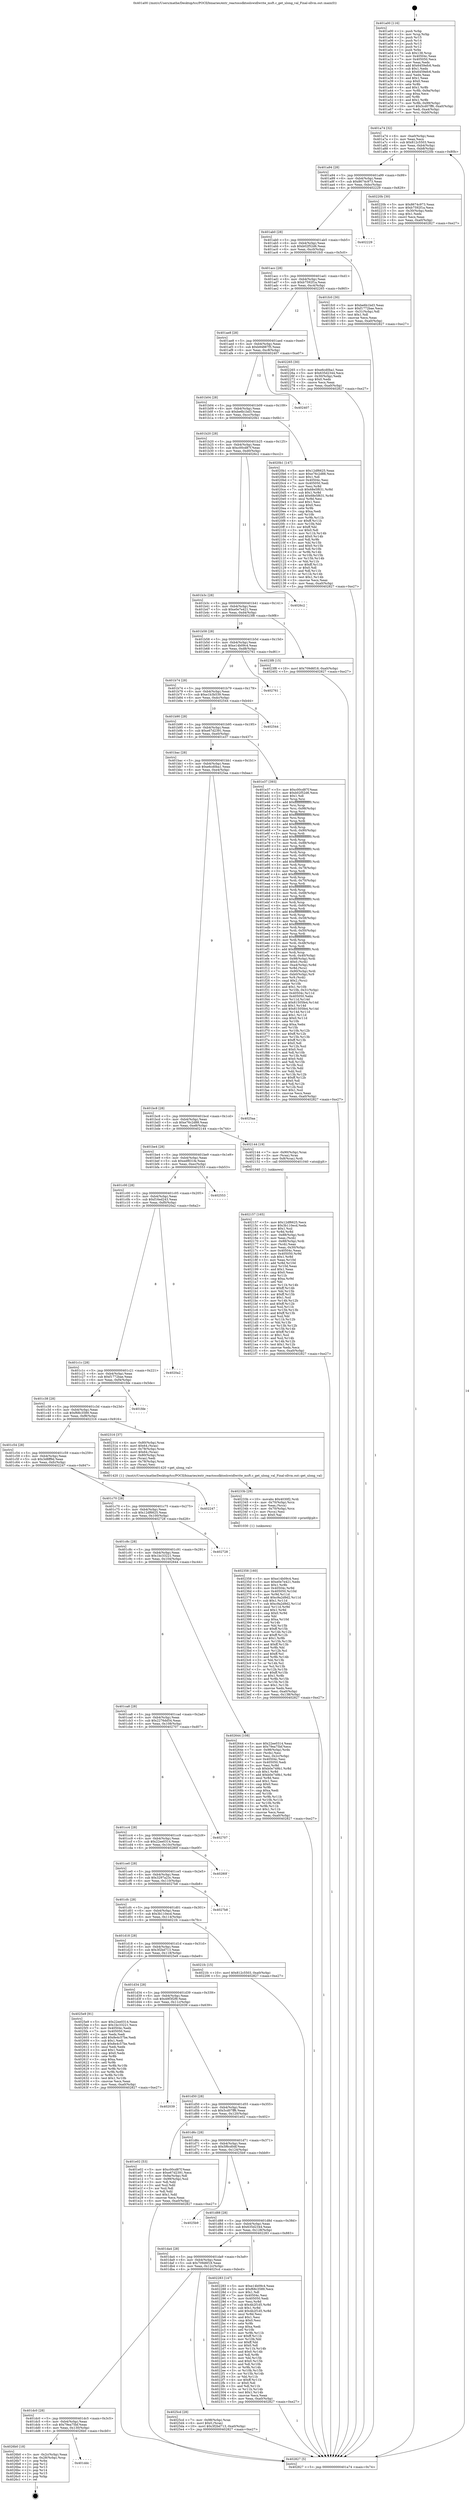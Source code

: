 digraph "0x401a00" {
  label = "0x401a00 (/mnt/c/Users/mathe/Desktop/tcc/POCII/binaries/extr_reactossdktoolswidlwrite_msft.c_get_ulong_val_Final-ollvm.out::main(0))"
  labelloc = "t"
  node[shape=record]

  Entry [label="",width=0.3,height=0.3,shape=circle,fillcolor=black,style=filled]
  "0x401a74" [label="{
     0x401a74 [32]\l
     | [instrs]\l
     &nbsp;&nbsp;0x401a74 \<+6\>: mov -0xa0(%rbp),%eax\l
     &nbsp;&nbsp;0x401a7a \<+2\>: mov %eax,%ecx\l
     &nbsp;&nbsp;0x401a7c \<+6\>: sub $0x812c5503,%ecx\l
     &nbsp;&nbsp;0x401a82 \<+6\>: mov %eax,-0xb4(%rbp)\l
     &nbsp;&nbsp;0x401a88 \<+6\>: mov %ecx,-0xb8(%rbp)\l
     &nbsp;&nbsp;0x401a8e \<+6\>: je 000000000040220b \<main+0x80b\>\l
  }"]
  "0x40220b" [label="{
     0x40220b [30]\l
     | [instrs]\l
     &nbsp;&nbsp;0x40220b \<+5\>: mov $0x8674c973,%eax\l
     &nbsp;&nbsp;0x402210 \<+5\>: mov $0xb7592f1a,%ecx\l
     &nbsp;&nbsp;0x402215 \<+3\>: mov -0x30(%rbp),%edx\l
     &nbsp;&nbsp;0x402218 \<+3\>: cmp $0x1,%edx\l
     &nbsp;&nbsp;0x40221b \<+3\>: cmovl %ecx,%eax\l
     &nbsp;&nbsp;0x40221e \<+6\>: mov %eax,-0xa0(%rbp)\l
     &nbsp;&nbsp;0x402224 \<+5\>: jmp 0000000000402827 \<main+0xe27\>\l
  }"]
  "0x401a94" [label="{
     0x401a94 [28]\l
     | [instrs]\l
     &nbsp;&nbsp;0x401a94 \<+5\>: jmp 0000000000401a99 \<main+0x99\>\l
     &nbsp;&nbsp;0x401a99 \<+6\>: mov -0xb4(%rbp),%eax\l
     &nbsp;&nbsp;0x401a9f \<+5\>: sub $0x8674c973,%eax\l
     &nbsp;&nbsp;0x401aa4 \<+6\>: mov %eax,-0xbc(%rbp)\l
     &nbsp;&nbsp;0x401aaa \<+6\>: je 0000000000402229 \<main+0x829\>\l
  }"]
  Exit [label="",width=0.3,height=0.3,shape=circle,fillcolor=black,style=filled,peripheries=2]
  "0x402229" [label="{
     0x402229\l
  }", style=dashed]
  "0x401ab0" [label="{
     0x401ab0 [28]\l
     | [instrs]\l
     &nbsp;&nbsp;0x401ab0 \<+5\>: jmp 0000000000401ab5 \<main+0xb5\>\l
     &nbsp;&nbsp;0x401ab5 \<+6\>: mov -0xb4(%rbp),%eax\l
     &nbsp;&nbsp;0x401abb \<+5\>: sub $0xb02f52d6,%eax\l
     &nbsp;&nbsp;0x401ac0 \<+6\>: mov %eax,-0xc0(%rbp)\l
     &nbsp;&nbsp;0x401ac6 \<+6\>: je 0000000000401fc0 \<main+0x5c0\>\l
  }"]
  "0x401ddc" [label="{
     0x401ddc\l
  }", style=dashed]
  "0x401fc0" [label="{
     0x401fc0 [30]\l
     | [instrs]\l
     &nbsp;&nbsp;0x401fc0 \<+5\>: mov $0xbe6b1bd3,%eax\l
     &nbsp;&nbsp;0x401fc5 \<+5\>: mov $0xf1772bae,%ecx\l
     &nbsp;&nbsp;0x401fca \<+3\>: mov -0x31(%rbp),%dl\l
     &nbsp;&nbsp;0x401fcd \<+3\>: test $0x1,%dl\l
     &nbsp;&nbsp;0x401fd0 \<+3\>: cmovne %ecx,%eax\l
     &nbsp;&nbsp;0x401fd3 \<+6\>: mov %eax,-0xa0(%rbp)\l
     &nbsp;&nbsp;0x401fd9 \<+5\>: jmp 0000000000402827 \<main+0xe27\>\l
  }"]
  "0x401acc" [label="{
     0x401acc [28]\l
     | [instrs]\l
     &nbsp;&nbsp;0x401acc \<+5\>: jmp 0000000000401ad1 \<main+0xd1\>\l
     &nbsp;&nbsp;0x401ad1 \<+6\>: mov -0xb4(%rbp),%eax\l
     &nbsp;&nbsp;0x401ad7 \<+5\>: sub $0xb7592f1a,%eax\l
     &nbsp;&nbsp;0x401adc \<+6\>: mov %eax,-0xc4(%rbp)\l
     &nbsp;&nbsp;0x401ae2 \<+6\>: je 0000000000402265 \<main+0x865\>\l
  }"]
  "0x4026b0" [label="{
     0x4026b0 [18]\l
     | [instrs]\l
     &nbsp;&nbsp;0x4026b0 \<+3\>: mov -0x2c(%rbp),%eax\l
     &nbsp;&nbsp;0x4026b3 \<+4\>: lea -0x28(%rbp),%rsp\l
     &nbsp;&nbsp;0x4026b7 \<+1\>: pop %rbx\l
     &nbsp;&nbsp;0x4026b8 \<+2\>: pop %r12\l
     &nbsp;&nbsp;0x4026ba \<+2\>: pop %r13\l
     &nbsp;&nbsp;0x4026bc \<+2\>: pop %r14\l
     &nbsp;&nbsp;0x4026be \<+2\>: pop %r15\l
     &nbsp;&nbsp;0x4026c0 \<+1\>: pop %rbp\l
     &nbsp;&nbsp;0x4026c1 \<+1\>: ret\l
  }"]
  "0x402265" [label="{
     0x402265 [30]\l
     | [instrs]\l
     &nbsp;&nbsp;0x402265 \<+5\>: mov $0xe6cd0ba1,%eax\l
     &nbsp;&nbsp;0x40226a \<+5\>: mov $0x635d2344,%ecx\l
     &nbsp;&nbsp;0x40226f \<+3\>: mov -0x30(%rbp),%edx\l
     &nbsp;&nbsp;0x402272 \<+3\>: cmp $0x0,%edx\l
     &nbsp;&nbsp;0x402275 \<+3\>: cmove %ecx,%eax\l
     &nbsp;&nbsp;0x402278 \<+6\>: mov %eax,-0xa0(%rbp)\l
     &nbsp;&nbsp;0x40227e \<+5\>: jmp 0000000000402827 \<main+0xe27\>\l
  }"]
  "0x401ae8" [label="{
     0x401ae8 [28]\l
     | [instrs]\l
     &nbsp;&nbsp;0x401ae8 \<+5\>: jmp 0000000000401aed \<main+0xed\>\l
     &nbsp;&nbsp;0x401aed \<+6\>: mov -0xb4(%rbp),%eax\l
     &nbsp;&nbsp;0x401af3 \<+5\>: sub $0xb94887f5,%eax\l
     &nbsp;&nbsp;0x401af8 \<+6\>: mov %eax,-0xc8(%rbp)\l
     &nbsp;&nbsp;0x401afe \<+6\>: je 0000000000402407 \<main+0xa07\>\l
  }"]
  "0x401dc0" [label="{
     0x401dc0 [28]\l
     | [instrs]\l
     &nbsp;&nbsp;0x401dc0 \<+5\>: jmp 0000000000401dc5 \<main+0x3c5\>\l
     &nbsp;&nbsp;0x401dc5 \<+6\>: mov -0xb4(%rbp),%eax\l
     &nbsp;&nbsp;0x401dcb \<+5\>: sub $0x79ea75bf,%eax\l
     &nbsp;&nbsp;0x401dd0 \<+6\>: mov %eax,-0x130(%rbp)\l
     &nbsp;&nbsp;0x401dd6 \<+6\>: je 00000000004026b0 \<main+0xcb0\>\l
  }"]
  "0x402407" [label="{
     0x402407\l
  }", style=dashed]
  "0x401b04" [label="{
     0x401b04 [28]\l
     | [instrs]\l
     &nbsp;&nbsp;0x401b04 \<+5\>: jmp 0000000000401b09 \<main+0x109\>\l
     &nbsp;&nbsp;0x401b09 \<+6\>: mov -0xb4(%rbp),%eax\l
     &nbsp;&nbsp;0x401b0f \<+5\>: sub $0xbe6b1bd3,%eax\l
     &nbsp;&nbsp;0x401b14 \<+6\>: mov %eax,-0xcc(%rbp)\l
     &nbsp;&nbsp;0x401b1a \<+6\>: je 00000000004020b1 \<main+0x6b1\>\l
  }"]
  "0x4025cd" [label="{
     0x4025cd [28]\l
     | [instrs]\l
     &nbsp;&nbsp;0x4025cd \<+7\>: mov -0x98(%rbp),%rax\l
     &nbsp;&nbsp;0x4025d4 \<+6\>: movl $0x0,(%rax)\l
     &nbsp;&nbsp;0x4025da \<+10\>: movl $0x3f2bd713,-0xa0(%rbp)\l
     &nbsp;&nbsp;0x4025e4 \<+5\>: jmp 0000000000402827 \<main+0xe27\>\l
  }"]
  "0x4020b1" [label="{
     0x4020b1 [147]\l
     | [instrs]\l
     &nbsp;&nbsp;0x4020b1 \<+5\>: mov $0x12df6625,%eax\l
     &nbsp;&nbsp;0x4020b6 \<+5\>: mov $0xe76c2d88,%ecx\l
     &nbsp;&nbsp;0x4020bb \<+2\>: mov $0x1,%dl\l
     &nbsp;&nbsp;0x4020bd \<+7\>: mov 0x40504c,%esi\l
     &nbsp;&nbsp;0x4020c4 \<+7\>: mov 0x405050,%edi\l
     &nbsp;&nbsp;0x4020cb \<+3\>: mov %esi,%r8d\l
     &nbsp;&nbsp;0x4020ce \<+7\>: sub $0x68e5f631,%r8d\l
     &nbsp;&nbsp;0x4020d5 \<+4\>: sub $0x1,%r8d\l
     &nbsp;&nbsp;0x4020d9 \<+7\>: add $0x68e5f631,%r8d\l
     &nbsp;&nbsp;0x4020e0 \<+4\>: imul %r8d,%esi\l
     &nbsp;&nbsp;0x4020e4 \<+3\>: and $0x1,%esi\l
     &nbsp;&nbsp;0x4020e7 \<+3\>: cmp $0x0,%esi\l
     &nbsp;&nbsp;0x4020ea \<+4\>: sete %r9b\l
     &nbsp;&nbsp;0x4020ee \<+3\>: cmp $0xa,%edi\l
     &nbsp;&nbsp;0x4020f1 \<+4\>: setl %r10b\l
     &nbsp;&nbsp;0x4020f5 \<+3\>: mov %r9b,%r11b\l
     &nbsp;&nbsp;0x4020f8 \<+4\>: xor $0xff,%r11b\l
     &nbsp;&nbsp;0x4020fc \<+3\>: mov %r10b,%bl\l
     &nbsp;&nbsp;0x4020ff \<+3\>: xor $0xff,%bl\l
     &nbsp;&nbsp;0x402102 \<+3\>: xor $0x0,%dl\l
     &nbsp;&nbsp;0x402105 \<+3\>: mov %r11b,%r14b\l
     &nbsp;&nbsp;0x402108 \<+4\>: and $0x0,%r14b\l
     &nbsp;&nbsp;0x40210c \<+3\>: and %dl,%r9b\l
     &nbsp;&nbsp;0x40210f \<+3\>: mov %bl,%r15b\l
     &nbsp;&nbsp;0x402112 \<+4\>: and $0x0,%r15b\l
     &nbsp;&nbsp;0x402116 \<+3\>: and %dl,%r10b\l
     &nbsp;&nbsp;0x402119 \<+3\>: or %r9b,%r14b\l
     &nbsp;&nbsp;0x40211c \<+3\>: or %r10b,%r15b\l
     &nbsp;&nbsp;0x40211f \<+3\>: xor %r15b,%r14b\l
     &nbsp;&nbsp;0x402122 \<+3\>: or %bl,%r11b\l
     &nbsp;&nbsp;0x402125 \<+4\>: xor $0xff,%r11b\l
     &nbsp;&nbsp;0x402129 \<+3\>: or $0x0,%dl\l
     &nbsp;&nbsp;0x40212c \<+3\>: and %dl,%r11b\l
     &nbsp;&nbsp;0x40212f \<+3\>: or %r11b,%r14b\l
     &nbsp;&nbsp;0x402132 \<+4\>: test $0x1,%r14b\l
     &nbsp;&nbsp;0x402136 \<+3\>: cmovne %ecx,%eax\l
     &nbsp;&nbsp;0x402139 \<+6\>: mov %eax,-0xa0(%rbp)\l
     &nbsp;&nbsp;0x40213f \<+5\>: jmp 0000000000402827 \<main+0xe27\>\l
  }"]
  "0x401b20" [label="{
     0x401b20 [28]\l
     | [instrs]\l
     &nbsp;&nbsp;0x401b20 \<+5\>: jmp 0000000000401b25 \<main+0x125\>\l
     &nbsp;&nbsp;0x401b25 \<+6\>: mov -0xb4(%rbp),%eax\l
     &nbsp;&nbsp;0x401b2b \<+5\>: sub $0xc00cd87f,%eax\l
     &nbsp;&nbsp;0x401b30 \<+6\>: mov %eax,-0xd0(%rbp)\l
     &nbsp;&nbsp;0x401b36 \<+6\>: je 00000000004026c2 \<main+0xcc2\>\l
  }"]
  "0x402358" [label="{
     0x402358 [160]\l
     | [instrs]\l
     &nbsp;&nbsp;0x402358 \<+5\>: mov $0xe14b09c4,%esi\l
     &nbsp;&nbsp;0x40235d \<+5\>: mov $0xe0e7e421,%edx\l
     &nbsp;&nbsp;0x402362 \<+3\>: mov $0x1,%r8b\l
     &nbsp;&nbsp;0x402365 \<+8\>: mov 0x40504c,%r9d\l
     &nbsp;&nbsp;0x40236d \<+8\>: mov 0x405050,%r10d\l
     &nbsp;&nbsp;0x402375 \<+3\>: mov %r9d,%r11d\l
     &nbsp;&nbsp;0x402378 \<+7\>: add $0xc9a2d9d2,%r11d\l
     &nbsp;&nbsp;0x40237f \<+4\>: sub $0x1,%r11d\l
     &nbsp;&nbsp;0x402383 \<+7\>: sub $0xc9a2d9d2,%r11d\l
     &nbsp;&nbsp;0x40238a \<+4\>: imul %r11d,%r9d\l
     &nbsp;&nbsp;0x40238e \<+4\>: and $0x1,%r9d\l
     &nbsp;&nbsp;0x402392 \<+4\>: cmp $0x0,%r9d\l
     &nbsp;&nbsp;0x402396 \<+3\>: sete %bl\l
     &nbsp;&nbsp;0x402399 \<+4\>: cmp $0xa,%r10d\l
     &nbsp;&nbsp;0x40239d \<+4\>: setl %r14b\l
     &nbsp;&nbsp;0x4023a1 \<+3\>: mov %bl,%r15b\l
     &nbsp;&nbsp;0x4023a4 \<+4\>: xor $0xff,%r15b\l
     &nbsp;&nbsp;0x4023a8 \<+3\>: mov %r14b,%r12b\l
     &nbsp;&nbsp;0x4023ab \<+4\>: xor $0xff,%r12b\l
     &nbsp;&nbsp;0x4023af \<+4\>: xor $0x1,%r8b\l
     &nbsp;&nbsp;0x4023b3 \<+3\>: mov %r15b,%r13b\l
     &nbsp;&nbsp;0x4023b6 \<+4\>: and $0xff,%r13b\l
     &nbsp;&nbsp;0x4023ba \<+3\>: and %r8b,%bl\l
     &nbsp;&nbsp;0x4023bd \<+3\>: mov %r12b,%cl\l
     &nbsp;&nbsp;0x4023c0 \<+3\>: and $0xff,%cl\l
     &nbsp;&nbsp;0x4023c3 \<+3\>: and %r8b,%r14b\l
     &nbsp;&nbsp;0x4023c6 \<+3\>: or %bl,%r13b\l
     &nbsp;&nbsp;0x4023c9 \<+3\>: or %r14b,%cl\l
     &nbsp;&nbsp;0x4023cc \<+3\>: xor %cl,%r13b\l
     &nbsp;&nbsp;0x4023cf \<+3\>: or %r12b,%r15b\l
     &nbsp;&nbsp;0x4023d2 \<+4\>: xor $0xff,%r15b\l
     &nbsp;&nbsp;0x4023d6 \<+4\>: or $0x1,%r8b\l
     &nbsp;&nbsp;0x4023da \<+3\>: and %r8b,%r15b\l
     &nbsp;&nbsp;0x4023dd \<+3\>: or %r15b,%r13b\l
     &nbsp;&nbsp;0x4023e0 \<+4\>: test $0x1,%r13b\l
     &nbsp;&nbsp;0x4023e4 \<+3\>: cmovne %edx,%esi\l
     &nbsp;&nbsp;0x4023e7 \<+6\>: mov %esi,-0xa0(%rbp)\l
     &nbsp;&nbsp;0x4023ed \<+6\>: mov %eax,-0x138(%rbp)\l
     &nbsp;&nbsp;0x4023f3 \<+5\>: jmp 0000000000402827 \<main+0xe27\>\l
  }"]
  "0x4026c2" [label="{
     0x4026c2\l
  }", style=dashed]
  "0x401b3c" [label="{
     0x401b3c [28]\l
     | [instrs]\l
     &nbsp;&nbsp;0x401b3c \<+5\>: jmp 0000000000401b41 \<main+0x141\>\l
     &nbsp;&nbsp;0x401b41 \<+6\>: mov -0xb4(%rbp),%eax\l
     &nbsp;&nbsp;0x401b47 \<+5\>: sub $0xe0e7e421,%eax\l
     &nbsp;&nbsp;0x401b4c \<+6\>: mov %eax,-0xd4(%rbp)\l
     &nbsp;&nbsp;0x401b52 \<+6\>: je 00000000004023f8 \<main+0x9f8\>\l
  }"]
  "0x40233b" [label="{
     0x40233b [29]\l
     | [instrs]\l
     &nbsp;&nbsp;0x40233b \<+10\>: movabs $0x4030f2,%rdi\l
     &nbsp;&nbsp;0x402345 \<+4\>: mov -0x70(%rbp),%rcx\l
     &nbsp;&nbsp;0x402349 \<+2\>: mov %eax,(%rcx)\l
     &nbsp;&nbsp;0x40234b \<+4\>: mov -0x70(%rbp),%rcx\l
     &nbsp;&nbsp;0x40234f \<+2\>: mov (%rcx),%esi\l
     &nbsp;&nbsp;0x402351 \<+2\>: mov $0x0,%al\l
     &nbsp;&nbsp;0x402353 \<+5\>: call 0000000000401030 \<printf@plt\>\l
     | [calls]\l
     &nbsp;&nbsp;0x401030 \{1\} (unknown)\l
  }"]
  "0x4023f8" [label="{
     0x4023f8 [15]\l
     | [instrs]\l
     &nbsp;&nbsp;0x4023f8 \<+10\>: movl $0x709d6f18,-0xa0(%rbp)\l
     &nbsp;&nbsp;0x402402 \<+5\>: jmp 0000000000402827 \<main+0xe27\>\l
  }"]
  "0x401b58" [label="{
     0x401b58 [28]\l
     | [instrs]\l
     &nbsp;&nbsp;0x401b58 \<+5\>: jmp 0000000000401b5d \<main+0x15d\>\l
     &nbsp;&nbsp;0x401b5d \<+6\>: mov -0xb4(%rbp),%eax\l
     &nbsp;&nbsp;0x401b63 \<+5\>: sub $0xe14b09c4,%eax\l
     &nbsp;&nbsp;0x401b68 \<+6\>: mov %eax,-0xd8(%rbp)\l
     &nbsp;&nbsp;0x401b6e \<+6\>: je 0000000000402761 \<main+0xd61\>\l
  }"]
  "0x401da4" [label="{
     0x401da4 [28]\l
     | [instrs]\l
     &nbsp;&nbsp;0x401da4 \<+5\>: jmp 0000000000401da9 \<main+0x3a9\>\l
     &nbsp;&nbsp;0x401da9 \<+6\>: mov -0xb4(%rbp),%eax\l
     &nbsp;&nbsp;0x401daf \<+5\>: sub $0x709d6f18,%eax\l
     &nbsp;&nbsp;0x401db4 \<+6\>: mov %eax,-0x12c(%rbp)\l
     &nbsp;&nbsp;0x401dba \<+6\>: je 00000000004025cd \<main+0xbcd\>\l
  }"]
  "0x402761" [label="{
     0x402761\l
  }", style=dashed]
  "0x401b74" [label="{
     0x401b74 [28]\l
     | [instrs]\l
     &nbsp;&nbsp;0x401b74 \<+5\>: jmp 0000000000401b79 \<main+0x179\>\l
     &nbsp;&nbsp;0x401b79 \<+6\>: mov -0xb4(%rbp),%eax\l
     &nbsp;&nbsp;0x401b7f \<+5\>: sub $0xe1b3b539,%eax\l
     &nbsp;&nbsp;0x401b84 \<+6\>: mov %eax,-0xdc(%rbp)\l
     &nbsp;&nbsp;0x401b8a \<+6\>: je 0000000000402544 \<main+0xb44\>\l
  }"]
  "0x402283" [label="{
     0x402283 [147]\l
     | [instrs]\l
     &nbsp;&nbsp;0x402283 \<+5\>: mov $0xe14b09c4,%eax\l
     &nbsp;&nbsp;0x402288 \<+5\>: mov $0xf68c3589,%ecx\l
     &nbsp;&nbsp;0x40228d \<+2\>: mov $0x1,%dl\l
     &nbsp;&nbsp;0x40228f \<+7\>: mov 0x40504c,%esi\l
     &nbsp;&nbsp;0x402296 \<+7\>: mov 0x405050,%edi\l
     &nbsp;&nbsp;0x40229d \<+3\>: mov %esi,%r8d\l
     &nbsp;&nbsp;0x4022a0 \<+7\>: sub $0x4b2f1d5,%r8d\l
     &nbsp;&nbsp;0x4022a7 \<+4\>: sub $0x1,%r8d\l
     &nbsp;&nbsp;0x4022ab \<+7\>: add $0x4b2f1d5,%r8d\l
     &nbsp;&nbsp;0x4022b2 \<+4\>: imul %r8d,%esi\l
     &nbsp;&nbsp;0x4022b6 \<+3\>: and $0x1,%esi\l
     &nbsp;&nbsp;0x4022b9 \<+3\>: cmp $0x0,%esi\l
     &nbsp;&nbsp;0x4022bc \<+4\>: sete %r9b\l
     &nbsp;&nbsp;0x4022c0 \<+3\>: cmp $0xa,%edi\l
     &nbsp;&nbsp;0x4022c3 \<+4\>: setl %r10b\l
     &nbsp;&nbsp;0x4022c7 \<+3\>: mov %r9b,%r11b\l
     &nbsp;&nbsp;0x4022ca \<+4\>: xor $0xff,%r11b\l
     &nbsp;&nbsp;0x4022ce \<+3\>: mov %r10b,%bl\l
     &nbsp;&nbsp;0x4022d1 \<+3\>: xor $0xff,%bl\l
     &nbsp;&nbsp;0x4022d4 \<+3\>: xor $0x0,%dl\l
     &nbsp;&nbsp;0x4022d7 \<+3\>: mov %r11b,%r14b\l
     &nbsp;&nbsp;0x4022da \<+4\>: and $0x0,%r14b\l
     &nbsp;&nbsp;0x4022de \<+3\>: and %dl,%r9b\l
     &nbsp;&nbsp;0x4022e1 \<+3\>: mov %bl,%r15b\l
     &nbsp;&nbsp;0x4022e4 \<+4\>: and $0x0,%r15b\l
     &nbsp;&nbsp;0x4022e8 \<+3\>: and %dl,%r10b\l
     &nbsp;&nbsp;0x4022eb \<+3\>: or %r9b,%r14b\l
     &nbsp;&nbsp;0x4022ee \<+3\>: or %r10b,%r15b\l
     &nbsp;&nbsp;0x4022f1 \<+3\>: xor %r15b,%r14b\l
     &nbsp;&nbsp;0x4022f4 \<+3\>: or %bl,%r11b\l
     &nbsp;&nbsp;0x4022f7 \<+4\>: xor $0xff,%r11b\l
     &nbsp;&nbsp;0x4022fb \<+3\>: or $0x0,%dl\l
     &nbsp;&nbsp;0x4022fe \<+3\>: and %dl,%r11b\l
     &nbsp;&nbsp;0x402301 \<+3\>: or %r11b,%r14b\l
     &nbsp;&nbsp;0x402304 \<+4\>: test $0x1,%r14b\l
     &nbsp;&nbsp;0x402308 \<+3\>: cmovne %ecx,%eax\l
     &nbsp;&nbsp;0x40230b \<+6\>: mov %eax,-0xa0(%rbp)\l
     &nbsp;&nbsp;0x402311 \<+5\>: jmp 0000000000402827 \<main+0xe27\>\l
  }"]
  "0x402544" [label="{
     0x402544\l
  }", style=dashed]
  "0x401b90" [label="{
     0x401b90 [28]\l
     | [instrs]\l
     &nbsp;&nbsp;0x401b90 \<+5\>: jmp 0000000000401b95 \<main+0x195\>\l
     &nbsp;&nbsp;0x401b95 \<+6\>: mov -0xb4(%rbp),%eax\l
     &nbsp;&nbsp;0x401b9b \<+5\>: sub $0xe67d2391,%eax\l
     &nbsp;&nbsp;0x401ba0 \<+6\>: mov %eax,-0xe0(%rbp)\l
     &nbsp;&nbsp;0x401ba6 \<+6\>: je 0000000000401e37 \<main+0x437\>\l
  }"]
  "0x401d88" [label="{
     0x401d88 [28]\l
     | [instrs]\l
     &nbsp;&nbsp;0x401d88 \<+5\>: jmp 0000000000401d8d \<main+0x38d\>\l
     &nbsp;&nbsp;0x401d8d \<+6\>: mov -0xb4(%rbp),%eax\l
     &nbsp;&nbsp;0x401d93 \<+5\>: sub $0x635d2344,%eax\l
     &nbsp;&nbsp;0x401d98 \<+6\>: mov %eax,-0x128(%rbp)\l
     &nbsp;&nbsp;0x401d9e \<+6\>: je 0000000000402283 \<main+0x883\>\l
  }"]
  "0x401e37" [label="{
     0x401e37 [393]\l
     | [instrs]\l
     &nbsp;&nbsp;0x401e37 \<+5\>: mov $0xc00cd87f,%eax\l
     &nbsp;&nbsp;0x401e3c \<+5\>: mov $0xb02f52d6,%ecx\l
     &nbsp;&nbsp;0x401e41 \<+2\>: mov $0x1,%dl\l
     &nbsp;&nbsp;0x401e43 \<+3\>: mov %rsp,%rsi\l
     &nbsp;&nbsp;0x401e46 \<+4\>: add $0xfffffffffffffff0,%rsi\l
     &nbsp;&nbsp;0x401e4a \<+3\>: mov %rsi,%rsp\l
     &nbsp;&nbsp;0x401e4d \<+7\>: mov %rsi,-0x98(%rbp)\l
     &nbsp;&nbsp;0x401e54 \<+3\>: mov %rsp,%rsi\l
     &nbsp;&nbsp;0x401e57 \<+4\>: add $0xfffffffffffffff0,%rsi\l
     &nbsp;&nbsp;0x401e5b \<+3\>: mov %rsi,%rsp\l
     &nbsp;&nbsp;0x401e5e \<+3\>: mov %rsp,%rdi\l
     &nbsp;&nbsp;0x401e61 \<+4\>: add $0xfffffffffffffff0,%rdi\l
     &nbsp;&nbsp;0x401e65 \<+3\>: mov %rdi,%rsp\l
     &nbsp;&nbsp;0x401e68 \<+7\>: mov %rdi,-0x90(%rbp)\l
     &nbsp;&nbsp;0x401e6f \<+3\>: mov %rsp,%rdi\l
     &nbsp;&nbsp;0x401e72 \<+4\>: add $0xfffffffffffffff0,%rdi\l
     &nbsp;&nbsp;0x401e76 \<+3\>: mov %rdi,%rsp\l
     &nbsp;&nbsp;0x401e79 \<+7\>: mov %rdi,-0x88(%rbp)\l
     &nbsp;&nbsp;0x401e80 \<+3\>: mov %rsp,%rdi\l
     &nbsp;&nbsp;0x401e83 \<+4\>: add $0xfffffffffffffff0,%rdi\l
     &nbsp;&nbsp;0x401e87 \<+3\>: mov %rdi,%rsp\l
     &nbsp;&nbsp;0x401e8a \<+4\>: mov %rdi,-0x80(%rbp)\l
     &nbsp;&nbsp;0x401e8e \<+3\>: mov %rsp,%rdi\l
     &nbsp;&nbsp;0x401e91 \<+4\>: add $0xfffffffffffffff0,%rdi\l
     &nbsp;&nbsp;0x401e95 \<+3\>: mov %rdi,%rsp\l
     &nbsp;&nbsp;0x401e98 \<+4\>: mov %rdi,-0x78(%rbp)\l
     &nbsp;&nbsp;0x401e9c \<+3\>: mov %rsp,%rdi\l
     &nbsp;&nbsp;0x401e9f \<+4\>: add $0xfffffffffffffff0,%rdi\l
     &nbsp;&nbsp;0x401ea3 \<+3\>: mov %rdi,%rsp\l
     &nbsp;&nbsp;0x401ea6 \<+4\>: mov %rdi,-0x70(%rbp)\l
     &nbsp;&nbsp;0x401eaa \<+3\>: mov %rsp,%rdi\l
     &nbsp;&nbsp;0x401ead \<+4\>: add $0xfffffffffffffff0,%rdi\l
     &nbsp;&nbsp;0x401eb1 \<+3\>: mov %rdi,%rsp\l
     &nbsp;&nbsp;0x401eb4 \<+4\>: mov %rdi,-0x68(%rbp)\l
     &nbsp;&nbsp;0x401eb8 \<+3\>: mov %rsp,%rdi\l
     &nbsp;&nbsp;0x401ebb \<+4\>: add $0xfffffffffffffff0,%rdi\l
     &nbsp;&nbsp;0x401ebf \<+3\>: mov %rdi,%rsp\l
     &nbsp;&nbsp;0x401ec2 \<+4\>: mov %rdi,-0x60(%rbp)\l
     &nbsp;&nbsp;0x401ec6 \<+3\>: mov %rsp,%rdi\l
     &nbsp;&nbsp;0x401ec9 \<+4\>: add $0xfffffffffffffff0,%rdi\l
     &nbsp;&nbsp;0x401ecd \<+3\>: mov %rdi,%rsp\l
     &nbsp;&nbsp;0x401ed0 \<+4\>: mov %rdi,-0x58(%rbp)\l
     &nbsp;&nbsp;0x401ed4 \<+3\>: mov %rsp,%rdi\l
     &nbsp;&nbsp;0x401ed7 \<+4\>: add $0xfffffffffffffff0,%rdi\l
     &nbsp;&nbsp;0x401edb \<+3\>: mov %rdi,%rsp\l
     &nbsp;&nbsp;0x401ede \<+4\>: mov %rdi,-0x50(%rbp)\l
     &nbsp;&nbsp;0x401ee2 \<+3\>: mov %rsp,%rdi\l
     &nbsp;&nbsp;0x401ee5 \<+4\>: add $0xfffffffffffffff0,%rdi\l
     &nbsp;&nbsp;0x401ee9 \<+3\>: mov %rdi,%rsp\l
     &nbsp;&nbsp;0x401eec \<+4\>: mov %rdi,-0x48(%rbp)\l
     &nbsp;&nbsp;0x401ef0 \<+3\>: mov %rsp,%rdi\l
     &nbsp;&nbsp;0x401ef3 \<+4\>: add $0xfffffffffffffff0,%rdi\l
     &nbsp;&nbsp;0x401ef7 \<+3\>: mov %rdi,%rsp\l
     &nbsp;&nbsp;0x401efa \<+4\>: mov %rdi,-0x40(%rbp)\l
     &nbsp;&nbsp;0x401efe \<+7\>: mov -0x98(%rbp),%rdi\l
     &nbsp;&nbsp;0x401f05 \<+6\>: movl $0x0,(%rdi)\l
     &nbsp;&nbsp;0x401f0b \<+7\>: mov -0xa4(%rbp),%r8d\l
     &nbsp;&nbsp;0x401f12 \<+3\>: mov %r8d,(%rsi)\l
     &nbsp;&nbsp;0x401f15 \<+7\>: mov -0x90(%rbp),%rdi\l
     &nbsp;&nbsp;0x401f1c \<+7\>: mov -0xb0(%rbp),%r9\l
     &nbsp;&nbsp;0x401f23 \<+3\>: mov %r9,(%rdi)\l
     &nbsp;&nbsp;0x401f26 \<+3\>: cmpl $0x2,(%rsi)\l
     &nbsp;&nbsp;0x401f29 \<+4\>: setne %r10b\l
     &nbsp;&nbsp;0x401f2d \<+4\>: and $0x1,%r10b\l
     &nbsp;&nbsp;0x401f31 \<+4\>: mov %r10b,-0x31(%rbp)\l
     &nbsp;&nbsp;0x401f35 \<+8\>: mov 0x40504c,%r11d\l
     &nbsp;&nbsp;0x401f3d \<+7\>: mov 0x405050,%ebx\l
     &nbsp;&nbsp;0x401f44 \<+3\>: mov %r11d,%r14d\l
     &nbsp;&nbsp;0x401f47 \<+7\>: sub $0x81505fe4,%r14d\l
     &nbsp;&nbsp;0x401f4e \<+4\>: sub $0x1,%r14d\l
     &nbsp;&nbsp;0x401f52 \<+7\>: add $0x81505fe4,%r14d\l
     &nbsp;&nbsp;0x401f59 \<+4\>: imul %r14d,%r11d\l
     &nbsp;&nbsp;0x401f5d \<+4\>: and $0x1,%r11d\l
     &nbsp;&nbsp;0x401f61 \<+4\>: cmp $0x0,%r11d\l
     &nbsp;&nbsp;0x401f65 \<+4\>: sete %r10b\l
     &nbsp;&nbsp;0x401f69 \<+3\>: cmp $0xa,%ebx\l
     &nbsp;&nbsp;0x401f6c \<+4\>: setl %r15b\l
     &nbsp;&nbsp;0x401f70 \<+3\>: mov %r10b,%r12b\l
     &nbsp;&nbsp;0x401f73 \<+4\>: xor $0xff,%r12b\l
     &nbsp;&nbsp;0x401f77 \<+3\>: mov %r15b,%r13b\l
     &nbsp;&nbsp;0x401f7a \<+4\>: xor $0xff,%r13b\l
     &nbsp;&nbsp;0x401f7e \<+3\>: xor $0x0,%dl\l
     &nbsp;&nbsp;0x401f81 \<+3\>: mov %r12b,%sil\l
     &nbsp;&nbsp;0x401f84 \<+4\>: and $0x0,%sil\l
     &nbsp;&nbsp;0x401f88 \<+3\>: and %dl,%r10b\l
     &nbsp;&nbsp;0x401f8b \<+3\>: mov %r13b,%dil\l
     &nbsp;&nbsp;0x401f8e \<+4\>: and $0x0,%dil\l
     &nbsp;&nbsp;0x401f92 \<+3\>: and %dl,%r15b\l
     &nbsp;&nbsp;0x401f95 \<+3\>: or %r10b,%sil\l
     &nbsp;&nbsp;0x401f98 \<+3\>: or %r15b,%dil\l
     &nbsp;&nbsp;0x401f9b \<+3\>: xor %dil,%sil\l
     &nbsp;&nbsp;0x401f9e \<+3\>: or %r13b,%r12b\l
     &nbsp;&nbsp;0x401fa1 \<+4\>: xor $0xff,%r12b\l
     &nbsp;&nbsp;0x401fa5 \<+3\>: or $0x0,%dl\l
     &nbsp;&nbsp;0x401fa8 \<+3\>: and %dl,%r12b\l
     &nbsp;&nbsp;0x401fab \<+3\>: or %r12b,%sil\l
     &nbsp;&nbsp;0x401fae \<+4\>: test $0x1,%sil\l
     &nbsp;&nbsp;0x401fb2 \<+3\>: cmovne %ecx,%eax\l
     &nbsp;&nbsp;0x401fb5 \<+6\>: mov %eax,-0xa0(%rbp)\l
     &nbsp;&nbsp;0x401fbb \<+5\>: jmp 0000000000402827 \<main+0xe27\>\l
  }"]
  "0x401bac" [label="{
     0x401bac [28]\l
     | [instrs]\l
     &nbsp;&nbsp;0x401bac \<+5\>: jmp 0000000000401bb1 \<main+0x1b1\>\l
     &nbsp;&nbsp;0x401bb1 \<+6\>: mov -0xb4(%rbp),%eax\l
     &nbsp;&nbsp;0x401bb7 \<+5\>: sub $0xe6cd0ba1,%eax\l
     &nbsp;&nbsp;0x401bbc \<+6\>: mov %eax,-0xe4(%rbp)\l
     &nbsp;&nbsp;0x401bc2 \<+6\>: je 00000000004025aa \<main+0xbaa\>\l
  }"]
  "0x4025b9" [label="{
     0x4025b9\l
  }", style=dashed]
  "0x4025aa" [label="{
     0x4025aa\l
  }", style=dashed]
  "0x401bc8" [label="{
     0x401bc8 [28]\l
     | [instrs]\l
     &nbsp;&nbsp;0x401bc8 \<+5\>: jmp 0000000000401bcd \<main+0x1cd\>\l
     &nbsp;&nbsp;0x401bcd \<+6\>: mov -0xb4(%rbp),%eax\l
     &nbsp;&nbsp;0x401bd3 \<+5\>: sub $0xe76c2d88,%eax\l
     &nbsp;&nbsp;0x401bd8 \<+6\>: mov %eax,-0xe8(%rbp)\l
     &nbsp;&nbsp;0x401bde \<+6\>: je 0000000000402144 \<main+0x744\>\l
  }"]
  "0x402157" [label="{
     0x402157 [165]\l
     | [instrs]\l
     &nbsp;&nbsp;0x402157 \<+5\>: mov $0x12df6625,%ecx\l
     &nbsp;&nbsp;0x40215c \<+5\>: mov $0x3b110ecd,%edx\l
     &nbsp;&nbsp;0x402161 \<+3\>: mov $0x1,%sil\l
     &nbsp;&nbsp;0x402164 \<+3\>: xor %r8d,%r8d\l
     &nbsp;&nbsp;0x402167 \<+7\>: mov -0x88(%rbp),%rdi\l
     &nbsp;&nbsp;0x40216e \<+2\>: mov %eax,(%rdi)\l
     &nbsp;&nbsp;0x402170 \<+7\>: mov -0x88(%rbp),%rdi\l
     &nbsp;&nbsp;0x402177 \<+2\>: mov (%rdi),%eax\l
     &nbsp;&nbsp;0x402179 \<+3\>: mov %eax,-0x30(%rbp)\l
     &nbsp;&nbsp;0x40217c \<+7\>: mov 0x40504c,%eax\l
     &nbsp;&nbsp;0x402183 \<+8\>: mov 0x405050,%r9d\l
     &nbsp;&nbsp;0x40218b \<+4\>: sub $0x1,%r8d\l
     &nbsp;&nbsp;0x40218f \<+3\>: mov %eax,%r10d\l
     &nbsp;&nbsp;0x402192 \<+3\>: add %r8d,%r10d\l
     &nbsp;&nbsp;0x402195 \<+4\>: imul %r10d,%eax\l
     &nbsp;&nbsp;0x402199 \<+3\>: and $0x1,%eax\l
     &nbsp;&nbsp;0x40219c \<+3\>: cmp $0x0,%eax\l
     &nbsp;&nbsp;0x40219f \<+4\>: sete %r11b\l
     &nbsp;&nbsp;0x4021a3 \<+4\>: cmp $0xa,%r9d\l
     &nbsp;&nbsp;0x4021a7 \<+3\>: setl %bl\l
     &nbsp;&nbsp;0x4021aa \<+3\>: mov %r11b,%r14b\l
     &nbsp;&nbsp;0x4021ad \<+4\>: xor $0xff,%r14b\l
     &nbsp;&nbsp;0x4021b1 \<+3\>: mov %bl,%r15b\l
     &nbsp;&nbsp;0x4021b4 \<+4\>: xor $0xff,%r15b\l
     &nbsp;&nbsp;0x4021b8 \<+4\>: xor $0x1,%sil\l
     &nbsp;&nbsp;0x4021bc \<+3\>: mov %r14b,%r12b\l
     &nbsp;&nbsp;0x4021bf \<+4\>: and $0xff,%r12b\l
     &nbsp;&nbsp;0x4021c3 \<+3\>: and %sil,%r11b\l
     &nbsp;&nbsp;0x4021c6 \<+3\>: mov %r15b,%r13b\l
     &nbsp;&nbsp;0x4021c9 \<+4\>: and $0xff,%r13b\l
     &nbsp;&nbsp;0x4021cd \<+3\>: and %sil,%bl\l
     &nbsp;&nbsp;0x4021d0 \<+3\>: or %r11b,%r12b\l
     &nbsp;&nbsp;0x4021d3 \<+3\>: or %bl,%r13b\l
     &nbsp;&nbsp;0x4021d6 \<+3\>: xor %r13b,%r12b\l
     &nbsp;&nbsp;0x4021d9 \<+3\>: or %r15b,%r14b\l
     &nbsp;&nbsp;0x4021dc \<+4\>: xor $0xff,%r14b\l
     &nbsp;&nbsp;0x4021e0 \<+4\>: or $0x1,%sil\l
     &nbsp;&nbsp;0x4021e4 \<+3\>: and %sil,%r14b\l
     &nbsp;&nbsp;0x4021e7 \<+3\>: or %r14b,%r12b\l
     &nbsp;&nbsp;0x4021ea \<+4\>: test $0x1,%r12b\l
     &nbsp;&nbsp;0x4021ee \<+3\>: cmovne %edx,%ecx\l
     &nbsp;&nbsp;0x4021f1 \<+6\>: mov %ecx,-0xa0(%rbp)\l
     &nbsp;&nbsp;0x4021f7 \<+5\>: jmp 0000000000402827 \<main+0xe27\>\l
  }"]
  "0x402144" [label="{
     0x402144 [19]\l
     | [instrs]\l
     &nbsp;&nbsp;0x402144 \<+7\>: mov -0x90(%rbp),%rax\l
     &nbsp;&nbsp;0x40214b \<+3\>: mov (%rax),%rax\l
     &nbsp;&nbsp;0x40214e \<+4\>: mov 0x8(%rax),%rdi\l
     &nbsp;&nbsp;0x402152 \<+5\>: call 0000000000401040 \<atoi@plt\>\l
     | [calls]\l
     &nbsp;&nbsp;0x401040 \{1\} (unknown)\l
  }"]
  "0x401be4" [label="{
     0x401be4 [28]\l
     | [instrs]\l
     &nbsp;&nbsp;0x401be4 \<+5\>: jmp 0000000000401be9 \<main+0x1e9\>\l
     &nbsp;&nbsp;0x401be9 \<+6\>: mov -0xb4(%rbp),%eax\l
     &nbsp;&nbsp;0x401bef \<+5\>: sub $0xedf831fe,%eax\l
     &nbsp;&nbsp;0x401bf4 \<+6\>: mov %eax,-0xec(%rbp)\l
     &nbsp;&nbsp;0x401bfa \<+6\>: je 0000000000402553 \<main+0xb53\>\l
  }"]
  "0x401a00" [label="{
     0x401a00 [116]\l
     | [instrs]\l
     &nbsp;&nbsp;0x401a00 \<+1\>: push %rbp\l
     &nbsp;&nbsp;0x401a01 \<+3\>: mov %rsp,%rbp\l
     &nbsp;&nbsp;0x401a04 \<+2\>: push %r15\l
     &nbsp;&nbsp;0x401a06 \<+2\>: push %r14\l
     &nbsp;&nbsp;0x401a08 \<+2\>: push %r13\l
     &nbsp;&nbsp;0x401a0a \<+2\>: push %r12\l
     &nbsp;&nbsp;0x401a0c \<+1\>: push %rbx\l
     &nbsp;&nbsp;0x401a0d \<+7\>: sub $0x138,%rsp\l
     &nbsp;&nbsp;0x401a14 \<+7\>: mov 0x40504c,%eax\l
     &nbsp;&nbsp;0x401a1b \<+7\>: mov 0x405050,%ecx\l
     &nbsp;&nbsp;0x401a22 \<+2\>: mov %eax,%edx\l
     &nbsp;&nbsp;0x401a24 \<+6\>: add $0x6459efc6,%edx\l
     &nbsp;&nbsp;0x401a2a \<+3\>: sub $0x1,%edx\l
     &nbsp;&nbsp;0x401a2d \<+6\>: sub $0x6459efc6,%edx\l
     &nbsp;&nbsp;0x401a33 \<+3\>: imul %edx,%eax\l
     &nbsp;&nbsp;0x401a36 \<+3\>: and $0x1,%eax\l
     &nbsp;&nbsp;0x401a39 \<+3\>: cmp $0x0,%eax\l
     &nbsp;&nbsp;0x401a3c \<+4\>: sete %r8b\l
     &nbsp;&nbsp;0x401a40 \<+4\>: and $0x1,%r8b\l
     &nbsp;&nbsp;0x401a44 \<+7\>: mov %r8b,-0x9a(%rbp)\l
     &nbsp;&nbsp;0x401a4b \<+3\>: cmp $0xa,%ecx\l
     &nbsp;&nbsp;0x401a4e \<+4\>: setl %r8b\l
     &nbsp;&nbsp;0x401a52 \<+4\>: and $0x1,%r8b\l
     &nbsp;&nbsp;0x401a56 \<+7\>: mov %r8b,-0x99(%rbp)\l
     &nbsp;&nbsp;0x401a5d \<+10\>: movl $0x5cd07ff6,-0xa0(%rbp)\l
     &nbsp;&nbsp;0x401a67 \<+6\>: mov %edi,-0xa4(%rbp)\l
     &nbsp;&nbsp;0x401a6d \<+7\>: mov %rsi,-0xb0(%rbp)\l
  }"]
  "0x402553" [label="{
     0x402553\l
  }", style=dashed]
  "0x401c00" [label="{
     0x401c00 [28]\l
     | [instrs]\l
     &nbsp;&nbsp;0x401c00 \<+5\>: jmp 0000000000401c05 \<main+0x205\>\l
     &nbsp;&nbsp;0x401c05 \<+6\>: mov -0xb4(%rbp),%eax\l
     &nbsp;&nbsp;0x401c0b \<+5\>: sub $0xf16ed243,%eax\l
     &nbsp;&nbsp;0x401c10 \<+6\>: mov %eax,-0xf0(%rbp)\l
     &nbsp;&nbsp;0x401c16 \<+6\>: je 00000000004020a2 \<main+0x6a2\>\l
  }"]
  "0x402827" [label="{
     0x402827 [5]\l
     | [instrs]\l
     &nbsp;&nbsp;0x402827 \<+5\>: jmp 0000000000401a74 \<main+0x74\>\l
  }"]
  "0x4020a2" [label="{
     0x4020a2\l
  }", style=dashed]
  "0x401c1c" [label="{
     0x401c1c [28]\l
     | [instrs]\l
     &nbsp;&nbsp;0x401c1c \<+5\>: jmp 0000000000401c21 \<main+0x221\>\l
     &nbsp;&nbsp;0x401c21 \<+6\>: mov -0xb4(%rbp),%eax\l
     &nbsp;&nbsp;0x401c27 \<+5\>: sub $0xf1772bae,%eax\l
     &nbsp;&nbsp;0x401c2c \<+6\>: mov %eax,-0xf4(%rbp)\l
     &nbsp;&nbsp;0x401c32 \<+6\>: je 0000000000401fde \<main+0x5de\>\l
  }"]
  "0x401d6c" [label="{
     0x401d6c [28]\l
     | [instrs]\l
     &nbsp;&nbsp;0x401d6c \<+5\>: jmp 0000000000401d71 \<main+0x371\>\l
     &nbsp;&nbsp;0x401d71 \<+6\>: mov -0xb4(%rbp),%eax\l
     &nbsp;&nbsp;0x401d77 \<+5\>: sub $0x5f6cd0df,%eax\l
     &nbsp;&nbsp;0x401d7c \<+6\>: mov %eax,-0x124(%rbp)\l
     &nbsp;&nbsp;0x401d82 \<+6\>: je 00000000004025b9 \<main+0xbb9\>\l
  }"]
  "0x401fde" [label="{
     0x401fde\l
  }", style=dashed]
  "0x401c38" [label="{
     0x401c38 [28]\l
     | [instrs]\l
     &nbsp;&nbsp;0x401c38 \<+5\>: jmp 0000000000401c3d \<main+0x23d\>\l
     &nbsp;&nbsp;0x401c3d \<+6\>: mov -0xb4(%rbp),%eax\l
     &nbsp;&nbsp;0x401c43 \<+5\>: sub $0xf68c3589,%eax\l
     &nbsp;&nbsp;0x401c48 \<+6\>: mov %eax,-0xf8(%rbp)\l
     &nbsp;&nbsp;0x401c4e \<+6\>: je 0000000000402316 \<main+0x916\>\l
  }"]
  "0x401e02" [label="{
     0x401e02 [53]\l
     | [instrs]\l
     &nbsp;&nbsp;0x401e02 \<+5\>: mov $0xc00cd87f,%eax\l
     &nbsp;&nbsp;0x401e07 \<+5\>: mov $0xe67d2391,%ecx\l
     &nbsp;&nbsp;0x401e0c \<+6\>: mov -0x9a(%rbp),%dl\l
     &nbsp;&nbsp;0x401e12 \<+7\>: mov -0x99(%rbp),%sil\l
     &nbsp;&nbsp;0x401e19 \<+3\>: mov %dl,%dil\l
     &nbsp;&nbsp;0x401e1c \<+3\>: and %sil,%dil\l
     &nbsp;&nbsp;0x401e1f \<+3\>: xor %sil,%dl\l
     &nbsp;&nbsp;0x401e22 \<+3\>: or %dl,%dil\l
     &nbsp;&nbsp;0x401e25 \<+4\>: test $0x1,%dil\l
     &nbsp;&nbsp;0x401e29 \<+3\>: cmovne %ecx,%eax\l
     &nbsp;&nbsp;0x401e2c \<+6\>: mov %eax,-0xa0(%rbp)\l
     &nbsp;&nbsp;0x401e32 \<+5\>: jmp 0000000000402827 \<main+0xe27\>\l
  }"]
  "0x402316" [label="{
     0x402316 [37]\l
     | [instrs]\l
     &nbsp;&nbsp;0x402316 \<+4\>: mov -0x80(%rbp),%rax\l
     &nbsp;&nbsp;0x40231a \<+6\>: movl $0x64,(%rax)\l
     &nbsp;&nbsp;0x402320 \<+4\>: mov -0x78(%rbp),%rax\l
     &nbsp;&nbsp;0x402324 \<+6\>: movl $0x64,(%rax)\l
     &nbsp;&nbsp;0x40232a \<+4\>: mov -0x80(%rbp),%rax\l
     &nbsp;&nbsp;0x40232e \<+2\>: mov (%rax),%edi\l
     &nbsp;&nbsp;0x402330 \<+4\>: mov -0x78(%rbp),%rax\l
     &nbsp;&nbsp;0x402334 \<+2\>: mov (%rax),%esi\l
     &nbsp;&nbsp;0x402336 \<+5\>: call 0000000000401420 \<get_ulong_val\>\l
     | [calls]\l
     &nbsp;&nbsp;0x401420 \{1\} (/mnt/c/Users/mathe/Desktop/tcc/POCII/binaries/extr_reactossdktoolswidlwrite_msft.c_get_ulong_val_Final-ollvm.out::get_ulong_val)\l
  }"]
  "0x401c54" [label="{
     0x401c54 [28]\l
     | [instrs]\l
     &nbsp;&nbsp;0x401c54 \<+5\>: jmp 0000000000401c59 \<main+0x259\>\l
     &nbsp;&nbsp;0x401c59 \<+6\>: mov -0xb4(%rbp),%eax\l
     &nbsp;&nbsp;0x401c5f \<+5\>: sub $0x3d8ff9d,%eax\l
     &nbsp;&nbsp;0x401c64 \<+6\>: mov %eax,-0xfc(%rbp)\l
     &nbsp;&nbsp;0x401c6a \<+6\>: je 0000000000402247 \<main+0x847\>\l
  }"]
  "0x401d50" [label="{
     0x401d50 [28]\l
     | [instrs]\l
     &nbsp;&nbsp;0x401d50 \<+5\>: jmp 0000000000401d55 \<main+0x355\>\l
     &nbsp;&nbsp;0x401d55 \<+6\>: mov -0xb4(%rbp),%eax\l
     &nbsp;&nbsp;0x401d5b \<+5\>: sub $0x5cd07ff6,%eax\l
     &nbsp;&nbsp;0x401d60 \<+6\>: mov %eax,-0x120(%rbp)\l
     &nbsp;&nbsp;0x401d66 \<+6\>: je 0000000000401e02 \<main+0x402\>\l
  }"]
  "0x402247" [label="{
     0x402247\l
  }", style=dashed]
  "0x401c70" [label="{
     0x401c70 [28]\l
     | [instrs]\l
     &nbsp;&nbsp;0x401c70 \<+5\>: jmp 0000000000401c75 \<main+0x275\>\l
     &nbsp;&nbsp;0x401c75 \<+6\>: mov -0xb4(%rbp),%eax\l
     &nbsp;&nbsp;0x401c7b \<+5\>: sub $0x12df6625,%eax\l
     &nbsp;&nbsp;0x401c80 \<+6\>: mov %eax,-0x100(%rbp)\l
     &nbsp;&nbsp;0x401c86 \<+6\>: je 0000000000402728 \<main+0xd28\>\l
  }"]
  "0x402039" [label="{
     0x402039\l
  }", style=dashed]
  "0x402728" [label="{
     0x402728\l
  }", style=dashed]
  "0x401c8c" [label="{
     0x401c8c [28]\l
     | [instrs]\l
     &nbsp;&nbsp;0x401c8c \<+5\>: jmp 0000000000401c91 \<main+0x291\>\l
     &nbsp;&nbsp;0x401c91 \<+6\>: mov -0xb4(%rbp),%eax\l
     &nbsp;&nbsp;0x401c97 \<+5\>: sub $0x1bc33221,%eax\l
     &nbsp;&nbsp;0x401c9c \<+6\>: mov %eax,-0x104(%rbp)\l
     &nbsp;&nbsp;0x401ca2 \<+6\>: je 0000000000402644 \<main+0xc44\>\l
  }"]
  "0x401d34" [label="{
     0x401d34 [28]\l
     | [instrs]\l
     &nbsp;&nbsp;0x401d34 \<+5\>: jmp 0000000000401d39 \<main+0x339\>\l
     &nbsp;&nbsp;0x401d39 \<+6\>: mov -0xb4(%rbp),%eax\l
     &nbsp;&nbsp;0x401d3f \<+5\>: sub $0x49f3f2f9,%eax\l
     &nbsp;&nbsp;0x401d44 \<+6\>: mov %eax,-0x11c(%rbp)\l
     &nbsp;&nbsp;0x401d4a \<+6\>: je 0000000000402039 \<main+0x639\>\l
  }"]
  "0x402644" [label="{
     0x402644 [108]\l
     | [instrs]\l
     &nbsp;&nbsp;0x402644 \<+5\>: mov $0x22ee0314,%eax\l
     &nbsp;&nbsp;0x402649 \<+5\>: mov $0x79ea75bf,%ecx\l
     &nbsp;&nbsp;0x40264e \<+7\>: mov -0x98(%rbp),%rdx\l
     &nbsp;&nbsp;0x402655 \<+2\>: mov (%rdx),%esi\l
     &nbsp;&nbsp;0x402657 \<+3\>: mov %esi,-0x2c(%rbp)\l
     &nbsp;&nbsp;0x40265a \<+7\>: mov 0x40504c,%esi\l
     &nbsp;&nbsp;0x402661 \<+7\>: mov 0x405050,%edi\l
     &nbsp;&nbsp;0x402668 \<+3\>: mov %esi,%r8d\l
     &nbsp;&nbsp;0x40266b \<+7\>: sub $0xb0e749b1,%r8d\l
     &nbsp;&nbsp;0x402672 \<+4\>: sub $0x1,%r8d\l
     &nbsp;&nbsp;0x402676 \<+7\>: add $0xb0e749b1,%r8d\l
     &nbsp;&nbsp;0x40267d \<+4\>: imul %r8d,%esi\l
     &nbsp;&nbsp;0x402681 \<+3\>: and $0x1,%esi\l
     &nbsp;&nbsp;0x402684 \<+3\>: cmp $0x0,%esi\l
     &nbsp;&nbsp;0x402687 \<+4\>: sete %r9b\l
     &nbsp;&nbsp;0x40268b \<+3\>: cmp $0xa,%edi\l
     &nbsp;&nbsp;0x40268e \<+4\>: setl %r10b\l
     &nbsp;&nbsp;0x402692 \<+3\>: mov %r9b,%r11b\l
     &nbsp;&nbsp;0x402695 \<+3\>: and %r10b,%r11b\l
     &nbsp;&nbsp;0x402698 \<+3\>: xor %r10b,%r9b\l
     &nbsp;&nbsp;0x40269b \<+3\>: or %r9b,%r11b\l
     &nbsp;&nbsp;0x40269e \<+4\>: test $0x1,%r11b\l
     &nbsp;&nbsp;0x4026a2 \<+3\>: cmovne %ecx,%eax\l
     &nbsp;&nbsp;0x4026a5 \<+6\>: mov %eax,-0xa0(%rbp)\l
     &nbsp;&nbsp;0x4026ab \<+5\>: jmp 0000000000402827 \<main+0xe27\>\l
  }"]
  "0x401ca8" [label="{
     0x401ca8 [28]\l
     | [instrs]\l
     &nbsp;&nbsp;0x401ca8 \<+5\>: jmp 0000000000401cad \<main+0x2ad\>\l
     &nbsp;&nbsp;0x401cad \<+6\>: mov -0xb4(%rbp),%eax\l
     &nbsp;&nbsp;0x401cb3 \<+5\>: sub $0x2276dd54,%eax\l
     &nbsp;&nbsp;0x401cb8 \<+6\>: mov %eax,-0x108(%rbp)\l
     &nbsp;&nbsp;0x401cbe \<+6\>: je 0000000000402707 \<main+0xd07\>\l
  }"]
  "0x4025e9" [label="{
     0x4025e9 [91]\l
     | [instrs]\l
     &nbsp;&nbsp;0x4025e9 \<+5\>: mov $0x22ee0314,%eax\l
     &nbsp;&nbsp;0x4025ee \<+5\>: mov $0x1bc33221,%ecx\l
     &nbsp;&nbsp;0x4025f3 \<+7\>: mov 0x40504c,%edx\l
     &nbsp;&nbsp;0x4025fa \<+7\>: mov 0x405050,%esi\l
     &nbsp;&nbsp;0x402601 \<+2\>: mov %edx,%edi\l
     &nbsp;&nbsp;0x402603 \<+6\>: add $0x8e4c57be,%edi\l
     &nbsp;&nbsp;0x402609 \<+3\>: sub $0x1,%edi\l
     &nbsp;&nbsp;0x40260c \<+6\>: sub $0x8e4c57be,%edi\l
     &nbsp;&nbsp;0x402612 \<+3\>: imul %edi,%edx\l
     &nbsp;&nbsp;0x402615 \<+3\>: and $0x1,%edx\l
     &nbsp;&nbsp;0x402618 \<+3\>: cmp $0x0,%edx\l
     &nbsp;&nbsp;0x40261b \<+4\>: sete %r8b\l
     &nbsp;&nbsp;0x40261f \<+3\>: cmp $0xa,%esi\l
     &nbsp;&nbsp;0x402622 \<+4\>: setl %r9b\l
     &nbsp;&nbsp;0x402626 \<+3\>: mov %r8b,%r10b\l
     &nbsp;&nbsp;0x402629 \<+3\>: and %r9b,%r10b\l
     &nbsp;&nbsp;0x40262c \<+3\>: xor %r9b,%r8b\l
     &nbsp;&nbsp;0x40262f \<+3\>: or %r8b,%r10b\l
     &nbsp;&nbsp;0x402632 \<+4\>: test $0x1,%r10b\l
     &nbsp;&nbsp;0x402636 \<+3\>: cmovne %ecx,%eax\l
     &nbsp;&nbsp;0x402639 \<+6\>: mov %eax,-0xa0(%rbp)\l
     &nbsp;&nbsp;0x40263f \<+5\>: jmp 0000000000402827 \<main+0xe27\>\l
  }"]
  "0x402707" [label="{
     0x402707\l
  }", style=dashed]
  "0x401cc4" [label="{
     0x401cc4 [28]\l
     | [instrs]\l
     &nbsp;&nbsp;0x401cc4 \<+5\>: jmp 0000000000401cc9 \<main+0x2c9\>\l
     &nbsp;&nbsp;0x401cc9 \<+6\>: mov -0xb4(%rbp),%eax\l
     &nbsp;&nbsp;0x401ccf \<+5\>: sub $0x22ee0314,%eax\l
     &nbsp;&nbsp;0x401cd4 \<+6\>: mov %eax,-0x10c(%rbp)\l
     &nbsp;&nbsp;0x401cda \<+6\>: je 000000000040280f \<main+0xe0f\>\l
  }"]
  "0x401d18" [label="{
     0x401d18 [28]\l
     | [instrs]\l
     &nbsp;&nbsp;0x401d18 \<+5\>: jmp 0000000000401d1d \<main+0x31d\>\l
     &nbsp;&nbsp;0x401d1d \<+6\>: mov -0xb4(%rbp),%eax\l
     &nbsp;&nbsp;0x401d23 \<+5\>: sub $0x3f2bd713,%eax\l
     &nbsp;&nbsp;0x401d28 \<+6\>: mov %eax,-0x118(%rbp)\l
     &nbsp;&nbsp;0x401d2e \<+6\>: je 00000000004025e9 \<main+0xbe9\>\l
  }"]
  "0x40280f" [label="{
     0x40280f\l
  }", style=dashed]
  "0x401ce0" [label="{
     0x401ce0 [28]\l
     | [instrs]\l
     &nbsp;&nbsp;0x401ce0 \<+5\>: jmp 0000000000401ce5 \<main+0x2e5\>\l
     &nbsp;&nbsp;0x401ce5 \<+6\>: mov -0xb4(%rbp),%eax\l
     &nbsp;&nbsp;0x401ceb \<+5\>: sub $0x3297a23c,%eax\l
     &nbsp;&nbsp;0x401cf0 \<+6\>: mov %eax,-0x110(%rbp)\l
     &nbsp;&nbsp;0x401cf6 \<+6\>: je 00000000004027b8 \<main+0xdb8\>\l
  }"]
  "0x4021fc" [label="{
     0x4021fc [15]\l
     | [instrs]\l
     &nbsp;&nbsp;0x4021fc \<+10\>: movl $0x812c5503,-0xa0(%rbp)\l
     &nbsp;&nbsp;0x402206 \<+5\>: jmp 0000000000402827 \<main+0xe27\>\l
  }"]
  "0x4027b8" [label="{
     0x4027b8\l
  }", style=dashed]
  "0x401cfc" [label="{
     0x401cfc [28]\l
     | [instrs]\l
     &nbsp;&nbsp;0x401cfc \<+5\>: jmp 0000000000401d01 \<main+0x301\>\l
     &nbsp;&nbsp;0x401d01 \<+6\>: mov -0xb4(%rbp),%eax\l
     &nbsp;&nbsp;0x401d07 \<+5\>: sub $0x3b110ecd,%eax\l
     &nbsp;&nbsp;0x401d0c \<+6\>: mov %eax,-0x114(%rbp)\l
     &nbsp;&nbsp;0x401d12 \<+6\>: je 00000000004021fc \<main+0x7fc\>\l
  }"]
  Entry -> "0x401a00" [label=" 1"]
  "0x401a74" -> "0x40220b" [label=" 1"]
  "0x401a74" -> "0x401a94" [label=" 14"]
  "0x4026b0" -> Exit [label=" 1"]
  "0x401a94" -> "0x402229" [label=" 0"]
  "0x401a94" -> "0x401ab0" [label=" 14"]
  "0x401dc0" -> "0x401ddc" [label=" 0"]
  "0x401ab0" -> "0x401fc0" [label=" 1"]
  "0x401ab0" -> "0x401acc" [label=" 13"]
  "0x401dc0" -> "0x4026b0" [label=" 1"]
  "0x401acc" -> "0x402265" [label=" 1"]
  "0x401acc" -> "0x401ae8" [label=" 12"]
  "0x402644" -> "0x402827" [label=" 1"]
  "0x401ae8" -> "0x402407" [label=" 0"]
  "0x401ae8" -> "0x401b04" [label=" 12"]
  "0x4025e9" -> "0x402827" [label=" 1"]
  "0x401b04" -> "0x4020b1" [label=" 1"]
  "0x401b04" -> "0x401b20" [label=" 11"]
  "0x4025cd" -> "0x402827" [label=" 1"]
  "0x401b20" -> "0x4026c2" [label=" 0"]
  "0x401b20" -> "0x401b3c" [label=" 11"]
  "0x401da4" -> "0x4025cd" [label=" 1"]
  "0x401b3c" -> "0x4023f8" [label=" 1"]
  "0x401b3c" -> "0x401b58" [label=" 10"]
  "0x401da4" -> "0x401dc0" [label=" 1"]
  "0x401b58" -> "0x402761" [label=" 0"]
  "0x401b58" -> "0x401b74" [label=" 10"]
  "0x4023f8" -> "0x402827" [label=" 1"]
  "0x401b74" -> "0x402544" [label=" 0"]
  "0x401b74" -> "0x401b90" [label=" 10"]
  "0x402358" -> "0x402827" [label=" 1"]
  "0x401b90" -> "0x401e37" [label=" 1"]
  "0x401b90" -> "0x401bac" [label=" 9"]
  "0x402316" -> "0x40233b" [label=" 1"]
  "0x401bac" -> "0x4025aa" [label=" 0"]
  "0x401bac" -> "0x401bc8" [label=" 9"]
  "0x402283" -> "0x402827" [label=" 1"]
  "0x401bc8" -> "0x402144" [label=" 1"]
  "0x401bc8" -> "0x401be4" [label=" 8"]
  "0x401d88" -> "0x402283" [label=" 1"]
  "0x401be4" -> "0x402553" [label=" 0"]
  "0x401be4" -> "0x401c00" [label=" 8"]
  "0x401d6c" -> "0x401d88" [label=" 3"]
  "0x401c00" -> "0x4020a2" [label=" 0"]
  "0x401c00" -> "0x401c1c" [label=" 8"]
  "0x401d6c" -> "0x4025b9" [label=" 0"]
  "0x401c1c" -> "0x401fde" [label=" 0"]
  "0x401c1c" -> "0x401c38" [label=" 8"]
  "0x401d88" -> "0x401da4" [label=" 2"]
  "0x401c38" -> "0x402316" [label=" 1"]
  "0x401c38" -> "0x401c54" [label=" 7"]
  "0x402265" -> "0x402827" [label=" 1"]
  "0x401c54" -> "0x402247" [label=" 0"]
  "0x401c54" -> "0x401c70" [label=" 7"]
  "0x4021fc" -> "0x402827" [label=" 1"]
  "0x401c70" -> "0x402728" [label=" 0"]
  "0x401c70" -> "0x401c8c" [label=" 7"]
  "0x402157" -> "0x402827" [label=" 1"]
  "0x401c8c" -> "0x402644" [label=" 1"]
  "0x401c8c" -> "0x401ca8" [label=" 6"]
  "0x4020b1" -> "0x402827" [label=" 1"]
  "0x401ca8" -> "0x402707" [label=" 0"]
  "0x401ca8" -> "0x401cc4" [label=" 6"]
  "0x401fc0" -> "0x402827" [label=" 1"]
  "0x401cc4" -> "0x40280f" [label=" 0"]
  "0x401cc4" -> "0x401ce0" [label=" 6"]
  "0x40233b" -> "0x402358" [label=" 1"]
  "0x401ce0" -> "0x4027b8" [label=" 0"]
  "0x401ce0" -> "0x401cfc" [label=" 6"]
  "0x402827" -> "0x401a74" [label=" 14"]
  "0x401cfc" -> "0x4021fc" [label=" 1"]
  "0x401cfc" -> "0x401d18" [label=" 5"]
  "0x401e37" -> "0x402827" [label=" 1"]
  "0x401d18" -> "0x4025e9" [label=" 1"]
  "0x401d18" -> "0x401d34" [label=" 4"]
  "0x402144" -> "0x402157" [label=" 1"]
  "0x401d34" -> "0x402039" [label=" 0"]
  "0x401d34" -> "0x401d50" [label=" 4"]
  "0x40220b" -> "0x402827" [label=" 1"]
  "0x401d50" -> "0x401e02" [label=" 1"]
  "0x401d50" -> "0x401d6c" [label=" 3"]
  "0x401e02" -> "0x402827" [label=" 1"]
  "0x401a00" -> "0x401a74" [label=" 1"]
}
